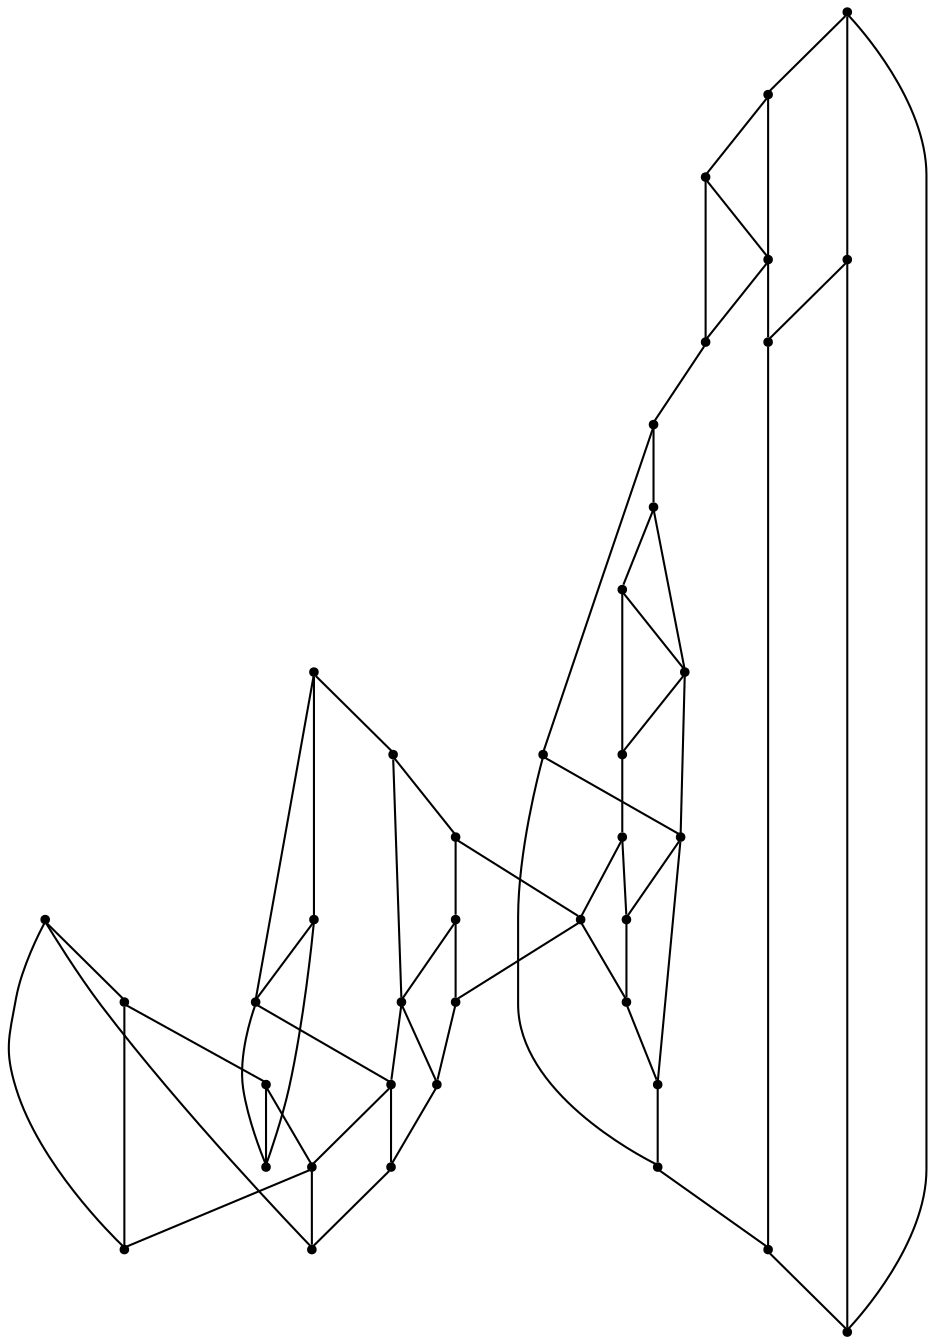graph {
  node [shape=point,comment="{\"directed\":false,\"doi\":\"10.1007/978-3-642-11805-0_8\",\"figure\":\"7 (1)\"}"]

  v0 [pos="1317.6673808253088,629.6393723019683"]
  v1 [pos="1317.667380825309,688.4106977774877"]
  v2 [pos="1317.6673808253088,748.932779187289"]
  v3 [pos="1317.667380825309,807.2038795956694"]
  v4 [pos="1317.6673808253088,866.3503897718946"]
  v5 [pos="1317.6673808253088,1162.3330213858862"]
  v6 [pos="1317.6673808253088,1221.60444472573"]
  v7 [pos="1317.6673808253088,1104.061666571877"]
  v8 [pos="1317.6673808253088,1043.664752731323"]
  v9 [pos="1317.6673808253088,984.7683232879635"]
  v10 [pos="1268.0054353226062,688.7857552753792"]
  v11 [pos="1268.0054353226062,629.6393723019683"]
  v12 [pos="1268.0054353226062,747.307127220847"]
  v13 [pos="1268.0054353226062,806.8286312935566"]
  v14 [pos="1268.0054353226062,866.1003090390288"]
  v15 [pos="1268.0054353226062,1043.664752731323"]
  v16 [pos="1268.005435322606,984.7683232879635"]
  v17 [pos="1268.0054353226062,1104.061666571877"]
  v18 [pos="1268.0054353226062,1221.60444472573"]
  v19 [pos="1268.005435322606,1162.3330213858862"]
  v20 [pos="1268.0054353226062,925.6218131117383"]
  v21 [pos="1214.7158125056776,629.6393723019683"]
  v22 [pos="1234.480469459711,1162.3330213858862"]
  v23 [pos="1214.9659883720929,1143.9511971005522"]
  v24 [pos="1214.7158125056776,1221.60444472573"]
  v25 [pos="1234.480469459711,748.8076116180416"]
  v26 [pos="1214.7158125056776,729.5506319704918"]
  v27 [pos="1234.480469459711,1043.2897588348385"]
  v28 [pos="1213.9652849064316,1023.9076116180416"]
  v29 [pos="1214.7158125056776,688.4106977774879"]
  v30 [pos="1214.7158125056776,807.2038795956694"]
  v31 [pos="1214.7158125056776,866.3503897718946"]
  v32 [pos="1214.7158125056776,767.4395166362413"]
  v33 [pos="1214.7158125056776,984.7683232879635"]
  v34 [pos="1214.7158125056776,1104.061666571877"]
  v35 [pos="1213.9652849064314,1062.671651646007"]
  v36 [pos="1214.9659883720929,1181.4648334641888"]
  v37 [pos="1194.4506765676097,1162.3330213858862"]
  v38 [pos="1194.8260676184366,748.8076116180416"]
  v39 [pos="1194.45067656761,1043.4146719984572"]

  v0 -- v21 [id="-1",pos="1317.6673808253088,629.6393723019683 1297.6066103203352,603.9673639262803 1297.6066103203352,603.9673639262803 1297.6066103203352,603.9673639262803 1234.438858316111,603.9673639262803 1234.438858316111,603.9673639262803 1234.438858316111,603.9673639262803 1214.7158125056776,629.6393723019683 1214.7158125056776,629.6393723019683 1214.7158125056776,629.6393723019683"]
  v1 -- v0 [id="-2",pos="1317.667380825309,688.4106977774877 1317.6673808253088,629.6393723019683 1317.6673808253088,629.6393723019683 1317.6673808253088,629.6393723019683"]
  v18 -- v6 [id="-3",pos="1268.0054353226062,1221.60444472573 1317.6673808253088,1221.60444472573 1317.6673808253088,1221.60444472573 1317.6673808253088,1221.60444472573"]
  v37 -- v22 [id="-6",pos="1194.4506765676097,1162.3330213858862 1234.480469459711,1162.3330213858862 1234.480469459711,1162.3330213858862 1234.480469459711,1162.3330213858862"]
  v19 -- v5 [id="-7",pos="1268.005435322606,1162.3330213858862 1317.6673808253088,1162.3330213858862 1317.6673808253088,1162.3330213858862 1317.6673808253088,1162.3330213858862"]
  v34 -- v17 [id="-9",pos="1214.7158125056776,1104.061666571877 1268.0054353226062,1104.061666571877 1268.0054353226062,1104.061666571877 1268.0054353226062,1104.061666571877"]
  v17 -- v7 [id="-10",pos="1268.0054353226062,1104.061666571877 1317.6673808253088,1104.061666571877 1317.6673808253088,1104.061666571877 1317.6673808253088,1104.061666571877"]
  v39 -- v27 [id="-13",pos="1194.45067656761,1043.4146719984572 1234.480469459711,1043.2897588348385 1234.480469459711,1043.2897588348385 1234.480469459711,1043.2897588348385"]
  v27 -- v15 [id="-14",pos="1234.480469459711,1043.2897588348385 1268.0054353226062,1043.664752731323 1268.0054353226062,1043.664752731323 1268.0054353226062,1043.664752731323"]
  v15 -- v8 [id="-15",pos="1268.0054353226062,1043.664752731323 1317.6673808253088,1043.664752731323 1317.6673808253088,1043.664752731323 1317.6673808253088,1043.664752731323"]
  v33 -- v16 [id="-17",pos="1214.7158125056776,984.7683232879635 1268.005435322606,984.7683232879635 1268.005435322606,984.7683232879635 1268.005435322606,984.7683232879635"]
  v16 -- v9 [id="-18",pos="1268.005435322606,984.7683232879635 1317.6673808253088,984.7683232879635 1317.6673808253088,984.7683232879635 1317.6673808253088,984.7683232879635"]
  v31 -- v14 [id="-22",pos="1214.7158125056776,866.3503897718946 1268.0054353226062,866.1003090390288 1268.0054353226062,866.1003090390288 1268.0054353226062,866.1003090390288"]
  v30 -- v13 [id="-25",pos="1214.7158125056776,807.2038795956694 1268.0054353226062,806.8286312935566 1268.0054353226062,806.8286312935566 1268.0054353226062,806.8286312935566"]
  v38 -- v25 [id="-27",pos="1194.8260676184366,748.8076116180416 1234.480469459711,748.8076116180416 1234.480469459711,748.8076116180416 1234.480469459711,748.8076116180416"]
  v25 -- v12 [id="-28",pos="1234.480469459711,748.8076116180416 1268.0054353226062,747.307127220847 1268.0054353226062,747.307127220847 1268.0054353226062,747.307127220847"]
  v12 -- v2 [id="-29",pos="1268.0054353226062,747.307127220847 1317.6673808253088,748.932779187289 1317.6673808253088,748.932779187289 1317.6673808253088,748.932779187289"]
  v29 -- v10 [id="-32",pos="1214.7158125056776,688.4106977774879 1268.0054353226062,688.7857552753792 1268.0054353226062,688.7857552753792 1268.0054353226062,688.7857552753792"]
  v10 -- v1 [id="-33",pos="1268.0054353226062,688.7857552753792 1317.667380825309,688.4106977774877 1317.667380825309,688.4106977774877 1317.667380825309,688.4106977774877"]
  v21 -- v11 [id="-35",pos="1214.7158125056776,629.6393723019683 1268.0054353226062,629.6393723019683 1268.0054353226062,629.6393723019683 1268.0054353226062,629.6393723019683"]
  v11 -- v0 [id="-36",pos="1268.0054353226062,629.6393723019683 1317.6673808253088,629.6393723019683 1317.6673808253088,629.6393723019683 1317.6673808253088,629.6393723019683"]
  v37 -- v23 [id="-40",pos="1194.4506765676097,1162.3330213858862 1214.9659883720929,1143.9511971005522 1214.9659883720929,1143.9511971005522 1214.9659883720929,1143.9511971005522"]
  v35 -- v27 [id="-41",pos="1213.9652849064314,1062.671651646007 1234.480469459711,1043.2897588348385 1234.480469459711,1043.2897588348385 1234.480469459711,1043.2897588348385"]
  v35 -- v39 [id="-42",pos="1213.9652849064314,1062.671651646007 1194.45067656761,1043.4146719984572 1194.45067656761,1043.4146719984572 1194.45067656761,1043.4146719984572"]
  v32 -- v38 [id="-43",pos="1214.7158125056776,767.4395166362413 1194.8260676184366,748.8076116180416 1194.8260676184366,748.8076116180416 1194.8260676184366,748.8076116180416"]
  v32 -- v25 [id="-44",pos="1214.7158125056776,767.4395166362413 1234.480469459711,748.8076116180416 1234.480469459711,748.8076116180416 1234.480469459711,748.8076116180416"]
  v24 -- v36 [id="-45",pos="1214.7158125056776,1221.60444472573 1214.9659883720929,1181.4648334641888 1214.9659883720929,1181.4648334641888 1214.9659883720929,1181.4648334641888"]
  v36 -- v37 [id="-46",pos="1214.9659883720929,1181.4648334641888 1194.4506765676097,1162.3330213858862 1194.4506765676097,1162.3330213858862 1194.4506765676097,1162.3330213858862"]
  v36 -- v22 [id="-47",pos="1214.9659883720929,1181.4648334641888 1234.480469459711,1162.3330213858862 1234.480469459711,1162.3330213858862 1234.480469459711,1162.3330213858862"]
  v23 -- v34 [id="-48",pos="1214.9659883720929,1143.9511971005522 1214.7158125056776,1104.061666571877 1214.7158125056776,1104.061666571877 1214.7158125056776,1104.061666571877"]
  v34 -- v35 [id="-49",pos="1214.7158125056776,1104.061666571877 1213.9652849064314,1062.671651646007 1213.9652849064314,1062.671651646007 1213.9652849064314,1062.671651646007"]
  v33 -- v20 [id="-51",pos="1214.7158125056776,984.7683232879635 1268.0054353226062,925.6218131117383 1268.0054353226062,925.6218131117383 1268.0054353226062,925.6218131117383"]
  v31 -- v20 [id="-52",pos="1214.7158125056776,866.3503897718946 1268.0054353226062,925.6218131117383 1268.0054353226062,925.6218131117383 1268.0054353226062,925.6218131117383"]
  v32 -- v30 [id="-53",pos="1214.7158125056776,767.4395166362413 1214.7158125056776,807.2038795956694 1214.7158125056776,807.2038795956694 1214.7158125056776,807.2038795956694"]
  v30 -- v31 [id="-54",pos="1214.7158125056776,807.2038795956694 1214.7158125056776,866.3503897718946 1214.7158125056776,866.3503897718946 1214.7158125056776,866.3503897718946"]
  v21 -- v29 [id="-55",pos="1214.7158125056776,629.6393723019683 1214.7158125056776,688.4106977774879 1214.7158125056776,688.4106977774879 1214.7158125056776,688.4106977774879"]
  v29 -- v26 [id="-56",pos="1214.7158125056776,688.4106977774879 1214.7158125056776,729.5506319704918 1214.7158125056776,729.5506319704918 1214.7158125056776,729.5506319704918"]
  v27 -- v28 [id="-57",pos="1234.480469459711,1043.2897588348385 1213.9652849064316,1023.9076116180416 1213.9652849064316,1023.9076116180416 1213.9652849064316,1023.9076116180416"]
  v25 -- v26 [id="-58",pos="1234.480469459711,748.8076116180416 1214.7158125056776,729.5506319704918 1214.7158125056776,729.5506319704918 1214.7158125056776,729.5506319704918"]
  v24 -- v6 [id="-59",pos="1214.7158125056776,1221.60444472573 1234.438858316111,1249.2145787811276 1234.438858316111,1249.2145787811276 1234.438858316111,1249.2145787811276 1297.6066103203352,1249.2145787811276 1297.6066103203352,1249.2145787811276 1297.6066103203352,1249.2145787811276 1317.6673808253088,1221.60444472573 1317.6673808253088,1221.60444472573 1317.6673808253088,1221.60444472573"]
  v22 -- v23 [id="-60",pos="1234.480469459711,1162.3330213858862 1214.9659883720929,1143.9511971005522 1214.9659883720929,1143.9511971005522 1214.9659883720929,1143.9511971005522"]
  v20 -- v9 [id="-61",pos="1268.0054353226062,925.6218131117383 1317.6673808253088,984.7683232879635 1317.6673808253088,984.7683232879635 1317.6673808253088,984.7683232879635"]
  v18 -- v19 [id="-62",pos="1268.0054353226062,1221.60444472573 1268.005435322606,1162.3330213858862 1268.005435322606,1162.3330213858862 1268.005435322606,1162.3330213858862"]
  v17 -- v15 [id="-63",pos="1268.0054353226062,1104.061666571877 1268.0054353226062,1043.664752731323 1268.0054353226062,1043.664752731323 1268.0054353226062,1043.664752731323"]
  v15 -- v16 [id="-64",pos="1268.0054353226062,1043.664752731323 1268.005435322606,984.7683232879635 1268.005435322606,984.7683232879635 1268.005435322606,984.7683232879635"]
  v14 -- v13 [id="-65",pos="1268.0054353226062,866.1003090390288 1268.0054353226062,806.8286312935566 1268.0054353226062,806.8286312935566 1268.0054353226062,806.8286312935566"]
  v13 -- v12 [id="-66",pos="1268.0054353226062,806.8286312935566 1268.0054353226062,747.307127220847 1268.0054353226062,747.307127220847 1268.0054353226062,747.307127220847"]
  v12 -- v10 [id="-67",pos="1268.0054353226062,747.307127220847 1268.0054353226062,688.7857552753792 1268.0054353226062,688.7857552753792 1268.0054353226062,688.7857552753792"]
  v10 -- v11 [id="-68",pos="1268.0054353226062,688.7857552753792 1268.0054353226062,629.6393723019683 1268.0054353226062,629.6393723019683 1268.0054353226062,629.6393723019683"]
  v24 -- v18 [id="-69",pos="1214.7158125056776,1221.60444472573 1268.0054353226062,1221.60444472573 1268.0054353226062,1221.60444472573 1268.0054353226062,1221.60444472573"]
  v20 -- v4 [id="-71",pos="1268.0054353226062,925.6218131117383 1317.6673808253088,866.3503897718946 1317.6673808253088,866.3503897718946 1317.6673808253088,866.3503897718946"]
  v8 -- v7 [id="-72",pos="1317.6673808253088,1043.664752731323 1317.6673808253088,1104.061666571877 1317.6673808253088,1104.061666571877 1317.6673808253088,1104.061666571877"]
  v7 -- v5 [id="-73",pos="1317.6673808253088,1104.061666571877 1317.6673808253088,1162.3330213858862 1317.6673808253088,1162.3330213858862 1317.6673808253088,1162.3330213858862"]
  v5 -- v6 [id="-74",pos="1317.6673808253088,1162.3330213858862 1317.6673808253088,1221.60444472573 1317.6673808253088,1221.60444472573 1317.6673808253088,1221.60444472573"]
  v4 -- v3 [id="-75",pos="1317.6673808253088,866.3503897718946 1317.667380825309,807.2038795956694 1317.667380825309,807.2038795956694 1317.667380825309,807.2038795956694"]
  v3 -- v2 [id="-76",pos="1317.667380825309,807.2038795956694 1317.6673808253088,748.932779187289 1317.6673808253088,748.932779187289 1317.6673808253088,748.932779187289"]
  v2 -- v1 [id="-77",pos="1317.6673808253088,748.932779187289 1317.667380825309,688.4106977774877 1317.667380825309,688.4106977774877 1317.667380825309,688.4106977774877"]
  v22 -- v19 [id="-78",pos="1234.480469459711,1162.3330213858862 1268.005435322606,1162.3330213858862 1268.005435322606,1162.3330213858862 1268.005435322606,1162.3330213858862"]
  v9 -- v8 [id="-79",pos="1317.6673808253088,984.7683232879635 1317.6673808253088,1043.664752731323 1317.6673808253088,1043.664752731323 1317.6673808253088,1043.664752731323"]
  v14 -- v4 [id="-81",pos="1268.0054353226062,866.1003090390288 1317.6673808253088,866.3503897718946 1317.6673808253088,866.3503897718946 1317.6673808253088,866.3503897718946"]
  v13 -- v3 [id="-82",pos="1268.0054353226062,806.8286312935566 1317.667380825309,807.2038795956694 1317.667380825309,807.2038795956694 1317.667380825309,807.2038795956694"]
  v38 -- v26 [id="-83",pos="1194.8260676184366,748.8076116180416 1214.7158125056776,729.5506319704918 1214.7158125056776,729.5506319704918 1214.7158125056776,729.5506319704918"]
  v39 -- v28 [id="-84",pos="1194.45067656761,1043.4146719984572 1213.9652849064316,1023.9076116180416 1213.9652849064316,1023.9076116180416 1213.9652849064316,1023.9076116180416"]
  v28 -- v33 [id="-86",pos="1213.9652849064316,1023.9076116180416 1214.7158125056776,984.7683232879635 1214.7158125056776,984.7683232879635 1214.7158125056776,984.7683232879635"]
}